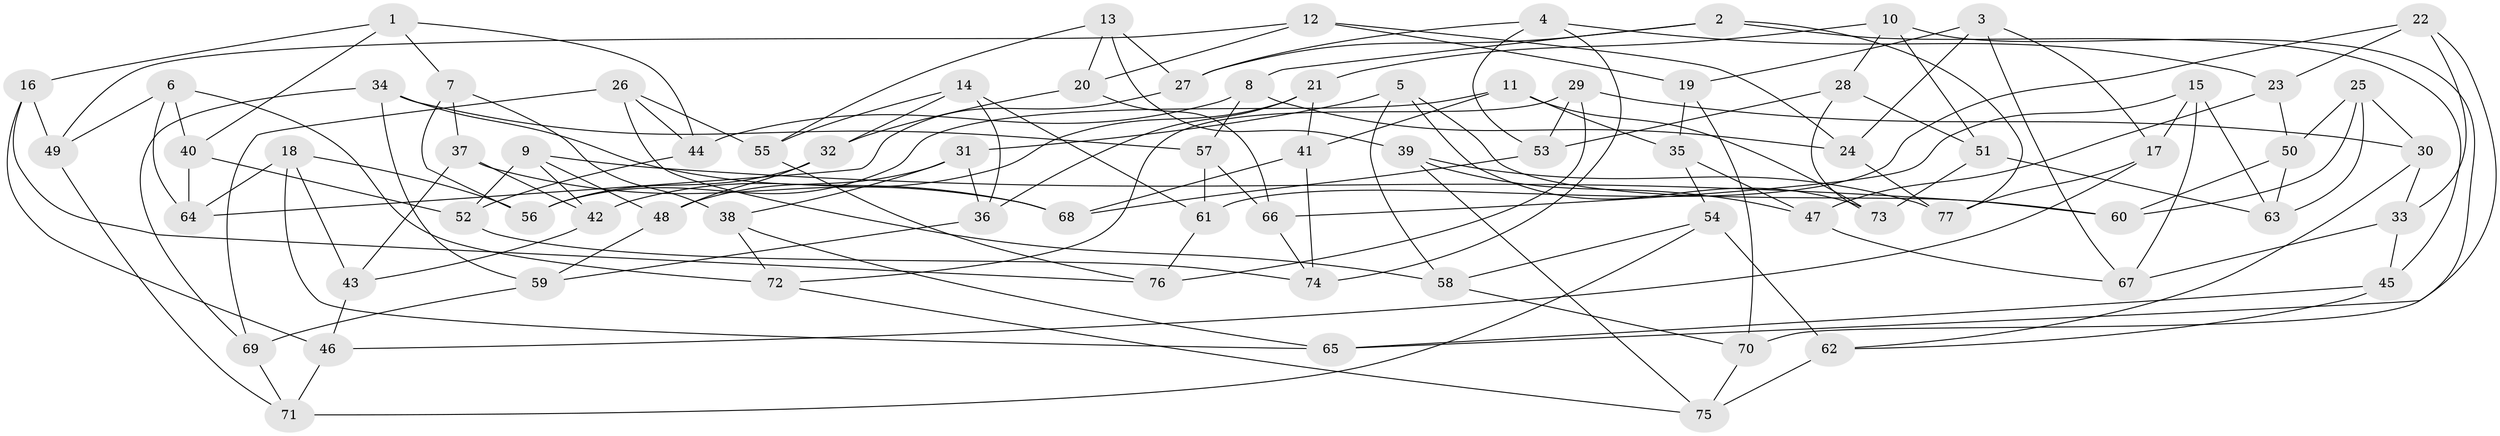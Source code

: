 // coarse degree distribution, {5: 0.11320754716981132, 3: 0.1320754716981132, 4: 0.660377358490566, 7: 0.018867924528301886, 6: 0.018867924528301886, 8: 0.05660377358490566}
// Generated by graph-tools (version 1.1) at 2025/03/03/04/25 22:03:52]
// undirected, 77 vertices, 154 edges
graph export_dot {
graph [start="1"]
  node [color=gray90,style=filled];
  1;
  2;
  3;
  4;
  5;
  6;
  7;
  8;
  9;
  10;
  11;
  12;
  13;
  14;
  15;
  16;
  17;
  18;
  19;
  20;
  21;
  22;
  23;
  24;
  25;
  26;
  27;
  28;
  29;
  30;
  31;
  32;
  33;
  34;
  35;
  36;
  37;
  38;
  39;
  40;
  41;
  42;
  43;
  44;
  45;
  46;
  47;
  48;
  49;
  50;
  51;
  52;
  53;
  54;
  55;
  56;
  57;
  58;
  59;
  60;
  61;
  62;
  63;
  64;
  65;
  66;
  67;
  68;
  69;
  70;
  71;
  72;
  73;
  74;
  75;
  76;
  77;
  1 -- 7;
  1 -- 44;
  1 -- 16;
  1 -- 40;
  2 -- 27;
  2 -- 45;
  2 -- 8;
  2 -- 77;
  3 -- 24;
  3 -- 17;
  3 -- 67;
  3 -- 19;
  4 -- 23;
  4 -- 27;
  4 -- 74;
  4 -- 53;
  5 -- 73;
  5 -- 60;
  5 -- 58;
  5 -- 31;
  6 -- 72;
  6 -- 64;
  6 -- 40;
  6 -- 49;
  7 -- 56;
  7 -- 37;
  7 -- 38;
  8 -- 24;
  8 -- 44;
  8 -- 57;
  9 -- 60;
  9 -- 42;
  9 -- 48;
  9 -- 52;
  10 -- 70;
  10 -- 51;
  10 -- 28;
  10 -- 21;
  11 -- 35;
  11 -- 56;
  11 -- 41;
  11 -- 73;
  12 -- 24;
  12 -- 20;
  12 -- 49;
  12 -- 19;
  13 -- 39;
  13 -- 27;
  13 -- 55;
  13 -- 20;
  14 -- 32;
  14 -- 55;
  14 -- 61;
  14 -- 36;
  15 -- 67;
  15 -- 63;
  15 -- 66;
  15 -- 17;
  16 -- 49;
  16 -- 46;
  16 -- 76;
  17 -- 46;
  17 -- 77;
  18 -- 43;
  18 -- 65;
  18 -- 56;
  18 -- 64;
  19 -- 70;
  19 -- 35;
  20 -- 32;
  20 -- 66;
  21 -- 42;
  21 -- 41;
  21 -- 36;
  22 -- 23;
  22 -- 65;
  22 -- 61;
  22 -- 33;
  23 -- 50;
  23 -- 47;
  24 -- 77;
  25 -- 63;
  25 -- 50;
  25 -- 30;
  25 -- 60;
  26 -- 44;
  26 -- 58;
  26 -- 69;
  26 -- 55;
  27 -- 64;
  28 -- 73;
  28 -- 53;
  28 -- 51;
  29 -- 76;
  29 -- 53;
  29 -- 30;
  29 -- 72;
  30 -- 62;
  30 -- 33;
  31 -- 38;
  31 -- 36;
  31 -- 48;
  32 -- 48;
  32 -- 56;
  33 -- 67;
  33 -- 45;
  34 -- 57;
  34 -- 68;
  34 -- 69;
  34 -- 59;
  35 -- 54;
  35 -- 47;
  36 -- 59;
  37 -- 43;
  37 -- 42;
  37 -- 68;
  38 -- 65;
  38 -- 72;
  39 -- 47;
  39 -- 75;
  39 -- 77;
  40 -- 52;
  40 -- 64;
  41 -- 68;
  41 -- 74;
  42 -- 43;
  43 -- 46;
  44 -- 52;
  45 -- 65;
  45 -- 62;
  46 -- 71;
  47 -- 67;
  48 -- 59;
  49 -- 71;
  50 -- 63;
  50 -- 60;
  51 -- 73;
  51 -- 63;
  52 -- 74;
  53 -- 68;
  54 -- 62;
  54 -- 71;
  54 -- 58;
  55 -- 76;
  57 -- 66;
  57 -- 61;
  58 -- 70;
  59 -- 69;
  61 -- 76;
  62 -- 75;
  66 -- 74;
  69 -- 71;
  70 -- 75;
  72 -- 75;
}
